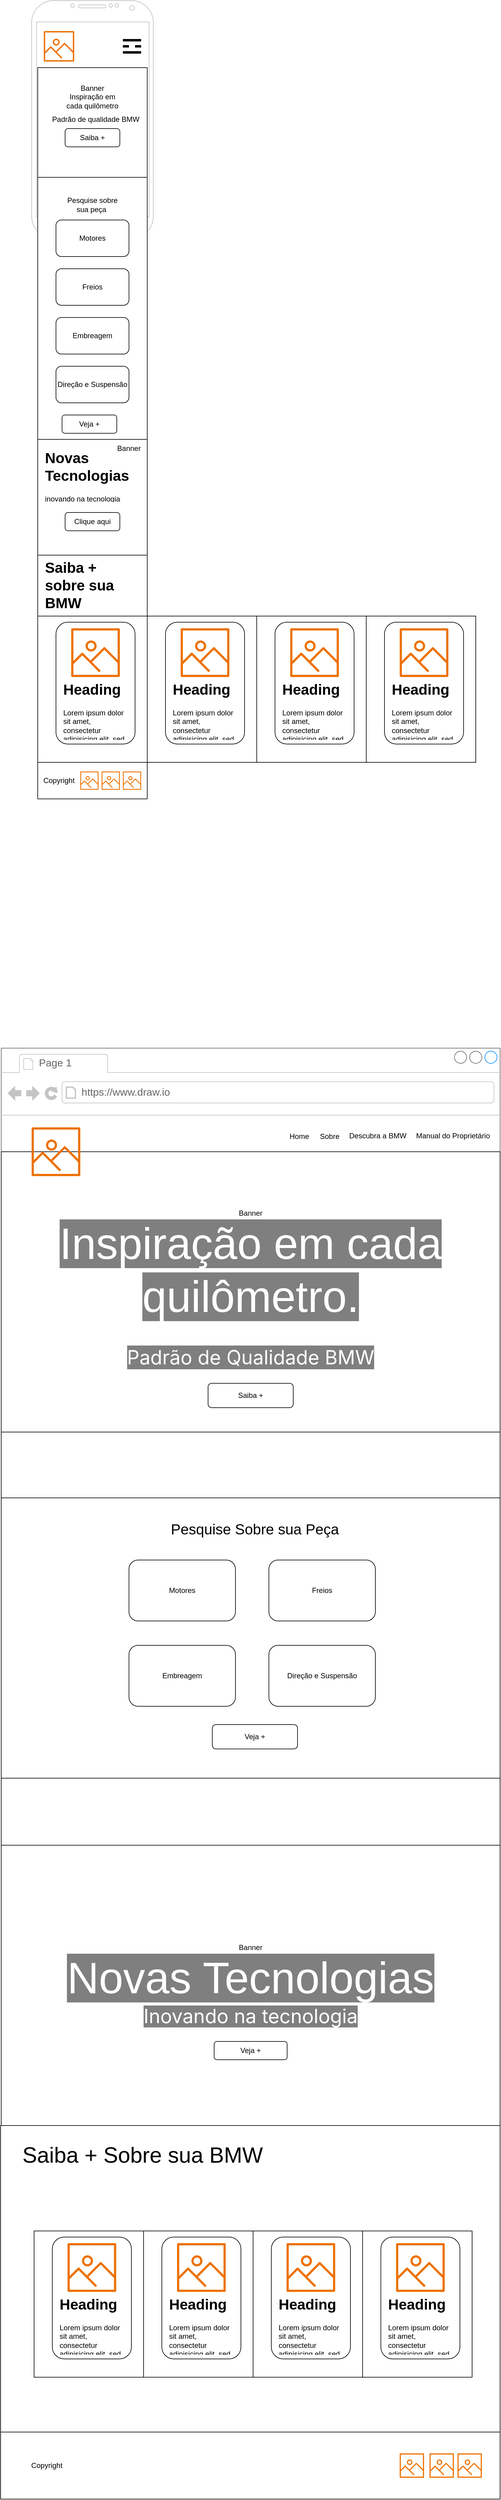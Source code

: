 <mxfile version="24.1.0" type="device">
  <diagram name="Página-1" id="pvVYhp7T_eQyFj-rhW5i">
    <mxGraphModel dx="2181" dy="638" grid="1" gridSize="10" guides="1" tooltips="1" connect="1" arrows="1" fold="1" page="1" pageScale="1" pageWidth="827" pageHeight="1169" math="0" shadow="0">
      <root>
        <mxCell id="0" />
        <mxCell id="1" parent="0" />
        <mxCell id="iUXwSTGcoK9LfdhwAZi5-27" value="" style="rounded=0;whiteSpace=wrap;html=1;" vertex="1" parent="1">
          <mxGeometry x="-1" y="3507" width="821" height="503" as="geometry" />
        </mxCell>
        <mxCell id="E532Ht6dsTOZhUJuyHeX-45" value="" style="rounded=0;whiteSpace=wrap;html=1;" parent="1" vertex="1">
          <mxGeometry x="60" y="740" width="180" height="190" as="geometry" />
        </mxCell>
        <mxCell id="E532Ht6dsTOZhUJuyHeX-62" value="" style="rounded=0;whiteSpace=wrap;html=1;" parent="1" vertex="1">
          <mxGeometry x="240" y="1030" width="180" height="240" as="geometry" />
        </mxCell>
        <mxCell id="E532Ht6dsTOZhUJuyHeX-40" value="" style="whiteSpace=wrap;html=1;aspect=fixed;" parent="1" vertex="1">
          <mxGeometry x="60" y="130" width="180" height="180" as="geometry" />
        </mxCell>
        <mxCell id="E532Ht6dsTOZhUJuyHeX-1" value="" style="verticalLabelPosition=bottom;verticalAlign=top;html=1;shadow=0;dashed=0;strokeWidth=1;shape=mxgraph.android.phone2;strokeColor=#c0c0c0;" parent="1" vertex="1">
          <mxGeometry x="50" y="20" width="200" height="390" as="geometry" />
        </mxCell>
        <mxCell id="E532Ht6dsTOZhUJuyHeX-3" value="" style="sketch=0;outlineConnect=0;fontColor=#232F3E;gradientColor=none;fillColor=#ED7100;strokeColor=none;dashed=0;verticalLabelPosition=bottom;verticalAlign=top;align=center;html=1;fontSize=12;fontStyle=0;aspect=fixed;pointerEvents=1;shape=mxgraph.aws4.container_registry_image;" parent="1" vertex="1">
          <mxGeometry x="70" y="70" width="50" height="50" as="geometry" />
        </mxCell>
        <mxCell id="E532Ht6dsTOZhUJuyHeX-18" value="Saiba +" style="rounded=1;whiteSpace=wrap;html=1;" parent="1" vertex="1">
          <mxGeometry x="105" y="230" width="90" height="30" as="geometry" />
        </mxCell>
        <mxCell id="E532Ht6dsTOZhUJuyHeX-36" value="" style="line;strokeWidth=4;html=1;perimeter=backbonePerimeter;points=[];outlineConnect=0;" parent="1" vertex="1">
          <mxGeometry x="200" y="80" width="30" height="10" as="geometry" />
        </mxCell>
        <mxCell id="E532Ht6dsTOZhUJuyHeX-37" value="" style="line;strokeWidth=4;html=1;perimeter=backbonePerimeter;points=[];outlineConnect=0;" parent="1" vertex="1">
          <mxGeometry x="200" y="100" width="30" height="10" as="geometry" />
        </mxCell>
        <mxCell id="E532Ht6dsTOZhUJuyHeX-38" value="" style="line;strokeWidth=4;html=1;perimeter=backbonePerimeter;points=[];outlineConnect=0;" parent="1" vertex="1">
          <mxGeometry x="220" y="90" width="10" height="10" as="geometry" />
        </mxCell>
        <mxCell id="E532Ht6dsTOZhUJuyHeX-39" value="" style="line;strokeWidth=4;html=1;perimeter=backbonePerimeter;points=[];outlineConnect=0;" parent="1" vertex="1">
          <mxGeometry x="200" y="90" width="10" height="10" as="geometry" />
        </mxCell>
        <mxCell id="E532Ht6dsTOZhUJuyHeX-41" value="Banner&lt;br&gt;Inspiração em cada quilômetro&lt;br&gt;&lt;div&gt;&lt;br/&gt;&lt;/div&gt;" style="text;html=1;align=center;verticalAlign=middle;whiteSpace=wrap;rounded=0;" parent="1" vertex="1">
          <mxGeometry x="100" y="170" width="100" height="30" as="geometry" />
        </mxCell>
        <mxCell id="E532Ht6dsTOZhUJuyHeX-42" value="" style="rounded=0;whiteSpace=wrap;html=1;" parent="1" vertex="1">
          <mxGeometry x="60" y="310" width="180" height="430" as="geometry" />
        </mxCell>
        <mxCell id="E532Ht6dsTOZhUJuyHeX-7" value="&lt;h1 style=&quot;margin-top: 0px;&quot;&gt;Novas Tecnologias&lt;/h1&gt;&lt;p&gt;inovando na tecnologia&lt;/p&gt;" style="text;html=1;whiteSpace=wrap;overflow=hidden;rounded=0;" parent="1" vertex="1">
          <mxGeometry x="70" y="750" width="150" height="90" as="geometry" />
        </mxCell>
        <mxCell id="E532Ht6dsTOZhUJuyHeX-43" value="Banner" style="text;html=1;align=center;verticalAlign=middle;whiteSpace=wrap;rounded=0;" parent="1" vertex="1">
          <mxGeometry x="180" y="740" width="60" height="30" as="geometry" />
        </mxCell>
        <mxCell id="E532Ht6dsTOZhUJuyHeX-44" value="Clique aqui" style="rounded=1;whiteSpace=wrap;html=1;" parent="1" vertex="1">
          <mxGeometry x="105" y="860" width="90" height="30" as="geometry" />
        </mxCell>
        <mxCell id="E532Ht6dsTOZhUJuyHeX-48" value="Pesquise sobre sua peça&amp;nbsp;" style="text;html=1;align=center;verticalAlign=middle;whiteSpace=wrap;rounded=0;" parent="1" vertex="1">
          <mxGeometry x="105" y="330" width="90" height="50" as="geometry" />
        </mxCell>
        <mxCell id="E532Ht6dsTOZhUJuyHeX-51" value="" style="rounded=0;whiteSpace=wrap;html=1;" parent="1" vertex="1">
          <mxGeometry x="60" y="930" width="180" height="100" as="geometry" />
        </mxCell>
        <mxCell id="E532Ht6dsTOZhUJuyHeX-52" value="&lt;h1 style=&quot;margin-top: 0px;&quot;&gt;&lt;span style=&quot;background-color: initial;&quot;&gt;Saiba + sobre sua BMW&lt;/span&gt;&lt;br&gt;&lt;/h1&gt;" style="text;html=1;whiteSpace=wrap;overflow=hidden;rounded=0;" parent="1" vertex="1">
          <mxGeometry x="70" y="930" width="150" height="90" as="geometry" />
        </mxCell>
        <mxCell id="E532Ht6dsTOZhUJuyHeX-53" style="edgeStyle=orthogonalEdgeStyle;rounded=0;orthogonalLoop=1;jettySize=auto;html=1;exitX=0.5;exitY=1;exitDx=0;exitDy=0;" parent="1" source="E532Ht6dsTOZhUJuyHeX-51" target="E532Ht6dsTOZhUJuyHeX-51" edge="1">
          <mxGeometry relative="1" as="geometry" />
        </mxCell>
        <mxCell id="E532Ht6dsTOZhUJuyHeX-54" style="edgeStyle=orthogonalEdgeStyle;rounded=0;orthogonalLoop=1;jettySize=auto;html=1;exitX=0.5;exitY=1;exitDx=0;exitDy=0;" parent="1" source="E532Ht6dsTOZhUJuyHeX-51" target="E532Ht6dsTOZhUJuyHeX-51" edge="1">
          <mxGeometry relative="1" as="geometry" />
        </mxCell>
        <mxCell id="E532Ht6dsTOZhUJuyHeX-55" value="" style="rounded=0;whiteSpace=wrap;html=1;" parent="1" vertex="1">
          <mxGeometry x="60" y="1030" width="180" height="240" as="geometry" />
        </mxCell>
        <mxCell id="E532Ht6dsTOZhUJuyHeX-57" value="" style="rounded=1;whiteSpace=wrap;html=1;" parent="1" vertex="1">
          <mxGeometry x="90" y="1040" width="130" height="200" as="geometry" />
        </mxCell>
        <mxCell id="E532Ht6dsTOZhUJuyHeX-56" value="" style="sketch=0;outlineConnect=0;fontColor=#232F3E;gradientColor=none;fillColor=#ED7100;strokeColor=none;dashed=0;verticalLabelPosition=bottom;verticalAlign=top;align=center;html=1;fontSize=12;fontStyle=0;aspect=fixed;pointerEvents=1;shape=mxgraph.aws4.container_registry_image;" parent="1" vertex="1">
          <mxGeometry x="115" y="1050" width="80" height="80" as="geometry" />
        </mxCell>
        <mxCell id="E532Ht6dsTOZhUJuyHeX-58" value="&lt;h1 style=&quot;margin-top: 0px;&quot;&gt;Heading&lt;/h1&gt;&lt;p&gt;Lorem ipsum dolor sit amet, consectetur adipisicing elit, sed do eiusmod tempor incididunt ut labore et dolore magna aliqua.&lt;/p&gt;" style="text;html=1;whiteSpace=wrap;overflow=hidden;rounded=0;" parent="1" vertex="1">
          <mxGeometry x="100" y="1130" width="110" height="100" as="geometry" />
        </mxCell>
        <mxCell id="E532Ht6dsTOZhUJuyHeX-59" value="" style="rounded=1;whiteSpace=wrap;html=1;" parent="1" vertex="1">
          <mxGeometry x="270" y="1040" width="130" height="200" as="geometry" />
        </mxCell>
        <mxCell id="E532Ht6dsTOZhUJuyHeX-60" value="" style="sketch=0;outlineConnect=0;fontColor=#232F3E;gradientColor=none;fillColor=#ED7100;strokeColor=none;dashed=0;verticalLabelPosition=bottom;verticalAlign=top;align=center;html=1;fontSize=12;fontStyle=0;aspect=fixed;pointerEvents=1;shape=mxgraph.aws4.container_registry_image;" parent="1" vertex="1">
          <mxGeometry x="295" y="1050" width="80" height="80" as="geometry" />
        </mxCell>
        <mxCell id="E532Ht6dsTOZhUJuyHeX-61" value="&lt;h1 style=&quot;margin-top: 0px;&quot;&gt;Heading&lt;/h1&gt;&lt;p&gt;Lorem ipsum dolor sit amet, consectetur adipisicing elit, sed do eiusmod tempor incididunt ut labore et dolore magna aliqua.&lt;/p&gt;" style="text;html=1;whiteSpace=wrap;overflow=hidden;rounded=0;" parent="1" vertex="1">
          <mxGeometry x="280" y="1130" width="110" height="100" as="geometry" />
        </mxCell>
        <mxCell id="E532Ht6dsTOZhUJuyHeX-63" value="" style="rounded=0;whiteSpace=wrap;html=1;" parent="1" vertex="1">
          <mxGeometry x="420" y="1030" width="180" height="240" as="geometry" />
        </mxCell>
        <mxCell id="E532Ht6dsTOZhUJuyHeX-64" value="" style="rounded=1;whiteSpace=wrap;html=1;" parent="1" vertex="1">
          <mxGeometry x="450" y="1040" width="130" height="200" as="geometry" />
        </mxCell>
        <mxCell id="E532Ht6dsTOZhUJuyHeX-65" value="" style="sketch=0;outlineConnect=0;fontColor=#232F3E;gradientColor=none;fillColor=#ED7100;strokeColor=none;dashed=0;verticalLabelPosition=bottom;verticalAlign=top;align=center;html=1;fontSize=12;fontStyle=0;aspect=fixed;pointerEvents=1;shape=mxgraph.aws4.container_registry_image;" parent="1" vertex="1">
          <mxGeometry x="475" y="1050" width="80" height="80" as="geometry" />
        </mxCell>
        <mxCell id="E532Ht6dsTOZhUJuyHeX-66" value="&lt;h1 style=&quot;margin-top: 0px;&quot;&gt;Heading&lt;/h1&gt;&lt;p&gt;Lorem ipsum dolor sit amet, consectetur adipisicing elit, sed do eiusmod tempor incididunt ut labore et dolore magna aliqua.&lt;/p&gt;" style="text;html=1;whiteSpace=wrap;overflow=hidden;rounded=0;" parent="1" vertex="1">
          <mxGeometry x="460" y="1130" width="110" height="100" as="geometry" />
        </mxCell>
        <mxCell id="E532Ht6dsTOZhUJuyHeX-67" value="" style="rounded=0;whiteSpace=wrap;html=1;" parent="1" vertex="1">
          <mxGeometry x="600" y="1030" width="180" height="240" as="geometry" />
        </mxCell>
        <mxCell id="E532Ht6dsTOZhUJuyHeX-68" value="" style="rounded=1;whiteSpace=wrap;html=1;" parent="1" vertex="1">
          <mxGeometry x="630" y="1040" width="130" height="200" as="geometry" />
        </mxCell>
        <mxCell id="E532Ht6dsTOZhUJuyHeX-69" value="" style="sketch=0;outlineConnect=0;fontColor=#232F3E;gradientColor=none;fillColor=#ED7100;strokeColor=none;dashed=0;verticalLabelPosition=bottom;verticalAlign=top;align=center;html=1;fontSize=12;fontStyle=0;aspect=fixed;pointerEvents=1;shape=mxgraph.aws4.container_registry_image;" parent="1" vertex="1">
          <mxGeometry x="655" y="1050" width="80" height="80" as="geometry" />
        </mxCell>
        <mxCell id="E532Ht6dsTOZhUJuyHeX-70" value="&lt;h1 style=&quot;margin-top: 0px;&quot;&gt;Heading&lt;/h1&gt;&lt;p&gt;Lorem ipsum dolor sit amet, consectetur adipisicing elit, sed do eiusmod tempor incididunt ut labore et dolore magna aliqua.&lt;/p&gt;" style="text;html=1;whiteSpace=wrap;overflow=hidden;rounded=0;" parent="1" vertex="1">
          <mxGeometry x="640" y="1130" width="110" height="100" as="geometry" />
        </mxCell>
        <mxCell id="E532Ht6dsTOZhUJuyHeX-71" value="" style="strokeWidth=1;shadow=0;dashed=0;align=center;html=1;shape=mxgraph.mockup.containers.browserWindow;rSize=0;strokeColor=#666666;strokeColor2=#008cff;strokeColor3=#c4c4c4;mainText=,;recursiveResize=0;" parent="1" vertex="1">
          <mxGeometry y="1739" width="820" height="630" as="geometry" />
        </mxCell>
        <mxCell id="E532Ht6dsTOZhUJuyHeX-81" value="Banner&lt;br&gt;&lt;span style=&quot;color: rgb(255, 255, 255); font-family: Orbitron, sans-serif; font-size: 72px; background-color: rgba(0, 0, 0, 0.5);&quot;&gt;Inspiração em cada quilômetro.&lt;/span&gt;&lt;span style=&quot;color: rgba(0, 0, 0, 0); font-family: monospace; font-size: 0px; text-align: start; text-wrap: nowrap;&quot;&gt;%3CmxGraphModel%3E%3Croot%3E%3CmxCell%20id%3D%220%22%2F%3E%3CmxCell%20id%3D%221%22%20parent%3D%220%22%2F%3E%3CmxCell%20id%3D%222%22%20value%3D%22%22%20style%3D%22strokeWidth%3D1%3Bshadow%3D0%3Bdashed%3D0%3Balign%3Dcenter%3Bhtml%3D1%3Bshape%3Dmxgraph.mockup.containers.browserWindow%3BrSize%3D0%3BstrokeColor%3D%23666666%3BstrokeColor2%3D%23008cff%3BstrokeColor3%3D%23c4c4c4%3BmainText%3D%2C%3BrecursiveResize%3D0%3B%22%20vertex%3D%221%22%20parent%3D%221%22%3E%3CmxGeometry%20y%3D%221140%22%20width%3D%22820%22%20height%3D%22630%22%20as%3D%22geometry%22%2F%3E%3C%2FmxCell%3E%3CmxCell%20id%3D%223%22%20value%3D%22Banner%26lt%3Bbr%26gt%3B%26lt%3Bspan%20style%3D%26quot%3Bcolor%3A%20rgb(255%2C%20255%2C%20255)%3B%20font-family%3A%20Orbitron%2C%20sans-serif%3B%20font-size%3A%2072px%3B%20background-color%3A%20rgba(0%2C%200%2C%200%2C%200.5)%3B%26quot%3B%26gt%3BInspira%C3%A7%C3%A3o%20em%20cada%20quil%C3%B4metro.%26lt%3Bbr%26gt%3B%26lt%3B%2Fspan%26gt%3B%26lt%3Bspan%20style%3D%26quot%3Bcolor%3A%20rgb(255%2C%20255%2C%20255)%3B%20font-family%3A%20Inter%3B%20font-size%3A%2032px%3B%20background-color%3A%20rgba(0%2C%200%2C%200%2C%200.5)%3B%26quot%3B%26gt%3BPadr%C3%A3o%20de%20Qualidade%20BMW%26lt%3B%2Fspan%26gt%3B%26lt%3Bspan%20style%3D%26quot%3Bcolor%3A%20rgb(255%2C%20255%2C%20255)%3B%20font-family%3A%20Orbitron%2C%20sans-serif%3B%20font-size%3A%2072px%3B%20background-color%3A%20rgba(0%2C%200%2C%200%2C%200.5)%3B%26quot%3B%26gt%3B%26lt%3Bbr%26gt%3B%26lt%3B%2Fspan%26gt%3B%22%20style%3D%22rounded%3D0%3BwhiteSpace%3Dwrap%3Bhtml%3D1%3B%22%20vertex%3D%221%22%20parent%3D%222%22%3E%3CmxGeometry%20y%3D%22170%22%20width%3D%22820%22%20height%3D%22460%22%20as%3D%22geometry%22%2F%3E%3C%2FmxCell%3E%3CmxCell%20id%3D%224%22%20value%3D%22Page%201%22%20style%3D%22strokeWidth%3D1%3Bshadow%3D0%3Bdashed%3D0%3Balign%3Dcenter%3Bhtml%3D1%3Bshape%3Dmxgraph.mockup.containers.anchor%3BfontSize%3D17%3BfontColor%3D%23666666%3Balign%3Dleft%3BwhiteSpace%3Dwrap%3B%22%20vertex%3D%221%22%20parent%3D%222%22%3E%3CmxGeometry%20x%3D%2260%22%20y%3D%2212%22%20width%3D%22110%22%20height%3D%2226%22%20as%3D%22geometry%22%2F%3E%3C%2FmxCell%3E%3CmxCell%20id%3D%225%22%20value%3D%22https%3A%2F%2Fwww.draw.io%22%20style%3D%22strokeWidth%3D1%3Bshadow%3D0%3Bdashed%3D0%3Balign%3Dcenter%3Bhtml%3D1%3Bshape%3Dmxgraph.mockup.containers.anchor%3BrSize%3D0%3BfontSize%3D17%3BfontColor%3D%23666666%3Balign%3Dleft%3B%22%20vertex%3D%221%22%20parent%3D%222%22%3E%3CmxGeometry%20x%3D%22130%22%20y%3D%2260%22%20width%3D%22250%22%20height%3D%2226%22%20as%3D%22geometry%22%2F%3E%3C%2FmxCell%3E%3CmxCell%20id%3D%226%22%20value%3D%22%22%20style%3D%22sketch%3D0%3BoutlineConnect%3D0%3BfontColor%3D%23232F3E%3BgradientColor%3Dnone%3BfillColor%3D%23ED7100%3BstrokeColor%3Dnone%3Bdashed%3D0%3BverticalLabelPosition%3Dbottom%3BverticalAlign%3Dtop%3Balign%3Dcenter%3Bhtml%3D1%3BfontSize%3D12%3BfontStyle%3D0%3Baspect%3Dfixed%3BpointerEvents%3D1%3Bshape%3Dmxgraph.aws4.container_registry_image%3B%22%20vertex%3D%221%22%20parent%3D%222%22%3E%3CmxGeometry%20x%3D%2250%22%20y%3D%22130%22%20width%3D%2280%22%20height%3D%2280%22%20as%3D%22geometry%22%2F%3E%3C%2FmxCell%3E%3CmxCell%20id%3D%227%22%20value%3D%22Home%22%20style%3D%22text%3Bhtml%3D1%3Balign%3Dcenter%3BverticalAlign%3Dmiddle%3BwhiteSpace%3Dwrap%3Brounded%3D0%3B%22%20vertex%3D%221%22%20parent%3D%222%22%3E%3CmxGeometry%20x%3D%22460%22%20y%3D%22130%22%20width%3D%2260%22%20height%3D%2230%22%20as%3D%22geometry%22%2F%3E%3C%2FmxCell%3E%3CmxCell%20id%3D%228%22%20value%3D%22Sob%26lt%3Bspan%20style%3D%26quot%3Btext-wrap%3A%20nowrap%3B%20color%3A%20rgba(0%2C%200%2C%200%2C%200)%3B%20font-family%3A%20monospace%3B%20font-size%3A%200px%3B%20text-align%3A%20start%3B%26quot%3B%26gt%3B%253CmxGraphModel%253E%253Croot%253E%253CmxCell%2520id%253D%25220%2522%252F%253E%253CmxCell%2520id%253D%25221%2522%2520parent%253D%25220%2522%252F%253E%253CmxCell%2520id%253D%25222%2522%2520value%253D%2522Home%2522%2520style%253D%2522text%253Bhtml%253D1%253Balign%253Dcenter%253BverticalAlign%253Dmiddle%253BwhiteSpace%253Dwrap%253Brounded%253D0%253B%2522%2520vertex%253D%25221%2522%2520parent%253D%25221%2522%253E%253CmxGeometry%2520x%253D%2522470%2522%2520y%253D%25221270%2522%2520width%253D%252260%2522%2520height%253D%252230%2522%2520as%253D%2522geometry%2522%252F%253E%253C%252FmxCell%253E%253C%252Froot%253E%253C%252FmxGraphModel%253E%26lt%3B%2Fspan%26gt%3Bre%26lt%3Bspan%20style%3D%26quot%3Btext-wrap%3A%20nowrap%3B%20color%3A%20rgba(0%2C%200%2C%200%2C%200)%3B%20font-family%3A%20monospace%3B%20font-size%3A%200px%3B%20text-align%3A%20start%3B%26quot%3B%26gt%3B%253CmxGraphModel%253E%253Croot%253E%253CmxCell%2520id%253D%25220%2522%252F%253E%253CmxCell%2520id%253D%25221%2522%2520parent%253D%25220%2522%252F%253E%253CmxCell%2520id%253D%25222%2522%2520value%253D%2522Home%2522%2520style%253D%2522text%253Bhtml%253D1%253Balign%253Dcenter%253BverticalAlign%253Dmiddle%253BwhiteSpace%253Dwrap%253Brounded%253D0%253B%2522%2520vertex%253D%25221%2522%2520parent%253D%25221%2522%253E%253CmxGeometry%2520x%253D%2522470%2522%2520y%253D%25221270%2522%2520width%253D%252260%2522%2520height%253D%252230%2522%2520as%253D%2522geometry%2522%252F%253E%253C%252FmxCell%253E%253C%252Froot%253E%253C%252FmxGraphModel%253E%26lt%3B%2Fspan%26gt%3B%22%20style%3D%22text%3Bhtml%3D1%3Balign%3Dcenter%3BverticalAlign%3Dmiddle%3BwhiteSpace%3Dwrap%3Brounded%3D0%3B%22%20vertex%3D%221%22%20parent%3D%222%22%3E%3CmxGeometry%20x%3D%22510%22%20y%3D%22130%22%20width%3D%2260%22%20height%3D%2230%22%20as%3D%22geometry%22%2F%3E%3C%2FmxCell%3E%3CmxCell%20id%3D%229%22%20value%3D%22%26lt%3Bdiv%20style%3D%26quot%3Btext-align%3A%20center%3B%26quot%3B%26gt%3B%26lt%3Bspan%20style%3D%26quot%3Bbackground-color%3A%20initial%3B%26quot%3B%26gt%3BDescubra%20a%20BMW%26lt%3B%2Fspan%26gt%3B%26lt%3B%2Fdiv%26gt%3B%22%20style%3D%22text%3BwhiteSpace%3Dwrap%3Bhtml%3D1%3B%22%20vertex%3D%221%22%20parent%3D%222%22%3E%3CmxGeometry%20x%3D%22570%22%20y%3D%22130%22%20width%3D%22100%22%20height%3D%2240%22%20as%3D%22geometry%22%2F%3E%3C%2FmxCell%3E%3CmxCell%20id%3D%2210%22%20value%3D%22%26lt%3Bdiv%20style%3D%26quot%3Btext-align%3A%20center%3B%26quot%3B%26gt%3B%26lt%3Bspan%20style%3D%26quot%3Bbackground-color%3A%20initial%3B%26quot%3B%26gt%3BManual%20do%20Propriet%C3%A1rio%26lt%3B%2Fspan%26gt%3B%26lt%3B%2Fdiv%26gt%3B%22%20style%3D%22text%3BwhiteSpace%3Dwrap%3Bhtml%3D1%3B%22%20vertex%3D%221%22%20parent%3D%222%22%3E%3CmxGeometry%20x%3D%22680%22%20y%3D%22130%22%20width%3D%22130%22%20height%3D%2240%22%20as%3D%22geometry%22%2F%3E%3C%2FmxCell%3E%3CmxCell%20id%3D%2211%22%20value%3D%22Saiba%20%2B%22%20style%3D%22rounded%3D1%3BwhiteSpace%3Dwrap%3Bhtml%3D1%3B%22%20vertex%3D%221%22%20parent%3D%222%22%3E%3CmxGeometry%20x%3D%22340%22%20y%3D%22550%22%20width%3D%22140%22%20height%3D%2240%22%20as%3D%22geometry%22%2F%3E%3C%2FmxCell%3E%3C%2Froot%3E%3C%2FmxGraphModel%3E&lt;/span&gt;&lt;span style=&quot;color: rgb(255, 255, 255); font-family: Orbitron, sans-serif; font-size: 72px; background-color: rgba(0, 0, 0, 0.5);&quot;&gt;&lt;br&gt;&lt;/span&gt;&lt;span style=&quot;color: rgb(255, 255, 255); font-family: Inter; font-size: 32px; background-color: rgba(0, 0, 0, 0.5);&quot;&gt;Padrão de Qualidade BMW&lt;/span&gt;&lt;span style=&quot;color: rgb(255, 255, 255); font-family: Orbitron, sans-serif; font-size: 72px; background-color: rgba(0, 0, 0, 0.5);&quot;&gt;&lt;br&gt;&lt;/span&gt;" style="rounded=0;whiteSpace=wrap;html=1;" parent="E532Ht6dsTOZhUJuyHeX-71" vertex="1">
          <mxGeometry y="170" width="820" height="460" as="geometry" />
        </mxCell>
        <mxCell id="E532Ht6dsTOZhUJuyHeX-72" value="Page 1" style="strokeWidth=1;shadow=0;dashed=0;align=center;html=1;shape=mxgraph.mockup.containers.anchor;fontSize=17;fontColor=#666666;align=left;whiteSpace=wrap;" parent="E532Ht6dsTOZhUJuyHeX-71" vertex="1">
          <mxGeometry x="60" y="12" width="110" height="26" as="geometry" />
        </mxCell>
        <mxCell id="E532Ht6dsTOZhUJuyHeX-73" value="https://www.draw.io" style="strokeWidth=1;shadow=0;dashed=0;align=center;html=1;shape=mxgraph.mockup.containers.anchor;rSize=0;fontSize=17;fontColor=#666666;align=left;" parent="E532Ht6dsTOZhUJuyHeX-71" vertex="1">
          <mxGeometry x="130" y="60" width="250" height="26" as="geometry" />
        </mxCell>
        <mxCell id="E532Ht6dsTOZhUJuyHeX-80" value="" style="sketch=0;outlineConnect=0;fontColor=#232F3E;gradientColor=none;fillColor=#ED7100;strokeColor=none;dashed=0;verticalLabelPosition=bottom;verticalAlign=top;align=center;html=1;fontSize=12;fontStyle=0;aspect=fixed;pointerEvents=1;shape=mxgraph.aws4.container_registry_image;" parent="E532Ht6dsTOZhUJuyHeX-71" vertex="1">
          <mxGeometry x="50" y="130" width="80" height="80" as="geometry" />
        </mxCell>
        <mxCell id="E532Ht6dsTOZhUJuyHeX-83" value="Home" style="text;html=1;align=center;verticalAlign=middle;whiteSpace=wrap;rounded=0;" parent="E532Ht6dsTOZhUJuyHeX-71" vertex="1">
          <mxGeometry x="460" y="130" width="60" height="30" as="geometry" />
        </mxCell>
        <mxCell id="E532Ht6dsTOZhUJuyHeX-84" value="Sob&lt;span style=&quot;text-wrap: nowrap; color: rgba(0, 0, 0, 0); font-family: monospace; font-size: 0px; text-align: start;&quot;&gt;%3CmxGraphModel%3E%3Croot%3E%3CmxCell%20id%3D%220%22%2F%3E%3CmxCell%20id%3D%221%22%20parent%3D%220%22%2F%3E%3CmxCell%20id%3D%222%22%20value%3D%22Home%22%20style%3D%22text%3Bhtml%3D1%3Balign%3Dcenter%3BverticalAlign%3Dmiddle%3BwhiteSpace%3Dwrap%3Brounded%3D0%3B%22%20vertex%3D%221%22%20parent%3D%221%22%3E%3CmxGeometry%20x%3D%22470%22%20y%3D%221270%22%20width%3D%2260%22%20height%3D%2230%22%20as%3D%22geometry%22%2F%3E%3C%2FmxCell%3E%3C%2Froot%3E%3C%2FmxGraphModel%3E&lt;/span&gt;re&lt;span style=&quot;text-wrap: nowrap; color: rgba(0, 0, 0, 0); font-family: monospace; font-size: 0px; text-align: start;&quot;&gt;%3CmxGraphModel%3E%3Croot%3E%3CmxCell%20id%3D%220%22%2F%3E%3CmxCell%20id%3D%221%22%20parent%3D%220%22%2F%3E%3CmxCell%20id%3D%222%22%20value%3D%22Home%22%20style%3D%22text%3Bhtml%3D1%3Balign%3Dcenter%3BverticalAlign%3Dmiddle%3BwhiteSpace%3Dwrap%3Brounded%3D0%3B%22%20vertex%3D%221%22%20parent%3D%221%22%3E%3CmxGeometry%20x%3D%22470%22%20y%3D%221270%22%20width%3D%2260%22%20height%3D%2230%22%20as%3D%22geometry%22%2F%3E%3C%2FmxCell%3E%3C%2Froot%3E%3C%2FmxGraphModel%3E&lt;/span&gt;" style="text;html=1;align=center;verticalAlign=middle;whiteSpace=wrap;rounded=0;" parent="E532Ht6dsTOZhUJuyHeX-71" vertex="1">
          <mxGeometry x="510" y="130" width="60" height="30" as="geometry" />
        </mxCell>
        <mxCell id="E532Ht6dsTOZhUJuyHeX-85" value="&lt;div style=&quot;text-align: center;&quot;&gt;&lt;span style=&quot;background-color: initial;&quot;&gt;Descubra a BMW&lt;/span&gt;&lt;/div&gt;" style="text;whiteSpace=wrap;html=1;" parent="E532Ht6dsTOZhUJuyHeX-71" vertex="1">
          <mxGeometry x="570" y="130" width="100" height="40" as="geometry" />
        </mxCell>
        <mxCell id="E532Ht6dsTOZhUJuyHeX-86" value="&lt;div style=&quot;text-align: center;&quot;&gt;&lt;span style=&quot;background-color: initial;&quot;&gt;Manual do Proprietário&lt;/span&gt;&lt;/div&gt;" style="text;whiteSpace=wrap;html=1;" parent="E532Ht6dsTOZhUJuyHeX-71" vertex="1">
          <mxGeometry x="680" y="130" width="130" height="40" as="geometry" />
        </mxCell>
        <mxCell id="NqUYzfLS9RD7dG1CFDv1-3" value="Saiba +" style="rounded=1;whiteSpace=wrap;html=1;" parent="E532Ht6dsTOZhUJuyHeX-71" vertex="1">
          <mxGeometry x="340" y="550" width="140" height="40" as="geometry" />
        </mxCell>
        <mxCell id="E532Ht6dsTOZhUJuyHeX-74" value="" style="rounded=0;whiteSpace=wrap;html=1;" parent="1" vertex="1">
          <mxGeometry x="60" y="1270" width="180" height="60" as="geometry" />
        </mxCell>
        <mxCell id="E532Ht6dsTOZhUJuyHeX-75" value="Copyright" style="text;html=1;align=center;verticalAlign=middle;whiteSpace=wrap;rounded=0;" parent="1" vertex="1">
          <mxGeometry x="65" y="1285" width="60" height="30" as="geometry" />
        </mxCell>
        <mxCell id="E532Ht6dsTOZhUJuyHeX-76" value="" style="sketch=0;outlineConnect=0;fontColor=#232F3E;gradientColor=none;fillColor=#ED7100;strokeColor=none;dashed=0;verticalLabelPosition=bottom;verticalAlign=top;align=center;html=1;fontSize=12;fontStyle=0;aspect=fixed;pointerEvents=1;shape=mxgraph.aws4.container_registry_image;" parent="1" vertex="1">
          <mxGeometry x="200" y="1285" width="30" height="30" as="geometry" />
        </mxCell>
        <mxCell id="E532Ht6dsTOZhUJuyHeX-78" value="" style="sketch=0;outlineConnect=0;fontColor=#232F3E;gradientColor=none;fillColor=#ED7100;strokeColor=none;dashed=0;verticalLabelPosition=bottom;verticalAlign=top;align=center;html=1;fontSize=12;fontStyle=0;aspect=fixed;pointerEvents=1;shape=mxgraph.aws4.container_registry_image;" parent="1" vertex="1">
          <mxGeometry x="165" y="1285" width="30" height="30" as="geometry" />
        </mxCell>
        <mxCell id="E532Ht6dsTOZhUJuyHeX-79" value="" style="sketch=0;outlineConnect=0;fontColor=#232F3E;gradientColor=none;fillColor=#ED7100;strokeColor=none;dashed=0;verticalLabelPosition=bottom;verticalAlign=top;align=center;html=1;fontSize=12;fontStyle=0;aspect=fixed;pointerEvents=1;shape=mxgraph.aws4.container_registry_image;" parent="1" vertex="1">
          <mxGeometry x="130" y="1285" width="30" height="30" as="geometry" />
        </mxCell>
        <mxCell id="NqUYzfLS9RD7dG1CFDv1-4" value="Padrão de qualidade BMW" style="text;html=1;align=center;verticalAlign=middle;resizable=0;points=[];autosize=1;strokeColor=none;fillColor=none;" parent="1" vertex="1">
          <mxGeometry x="70" y="200" width="170" height="30" as="geometry" />
        </mxCell>
        <mxCell id="NqUYzfLS9RD7dG1CFDv1-6" value="" style="rounded=0;whiteSpace=wrap;html=1;" parent="1" vertex="1">
          <mxGeometry y="2369" width="820" height="110" as="geometry" />
        </mxCell>
        <mxCell id="NqUYzfLS9RD7dG1CFDv1-7" value="" style="rounded=0;whiteSpace=wrap;html=1;" parent="1" vertex="1">
          <mxGeometry y="2937" width="820" height="110" as="geometry" />
        </mxCell>
        <mxCell id="NqUYzfLS9RD7dG1CFDv1-18" value="" style="rounded=0;whiteSpace=wrap;html=1;" parent="1" vertex="1">
          <mxGeometry y="2477" width="820" height="460" as="geometry" />
        </mxCell>
        <mxCell id="NqUYzfLS9RD7dG1CFDv1-19" value="&lt;font style=&quot;font-size: 24px;&quot;&gt;Pesquise Sobre sua Peça&lt;/font&gt;" style="text;html=1;align=center;verticalAlign=middle;whiteSpace=wrap;rounded=0;" parent="1" vertex="1">
          <mxGeometry x="267" y="2449" width="300" height="160" as="geometry" />
        </mxCell>
        <mxCell id="NqUYzfLS9RD7dG1CFDv1-41" value="Banner&lt;br&gt;&lt;div style=&quot;text-align: center;&quot;&gt;&lt;span style=&quot;text-align: start; font-size: 72px; background-color: rgba(0, 0, 0, 0.5);&quot;&gt;&lt;font face=&quot;Orbitron, sans-serif&quot; color=&quot;#ffffff&quot;&gt;Novas Tecnologias&lt;/font&gt;&lt;/span&gt;&lt;span style=&quot;color: rgba(0, 0, 0, 0); font-family: monospace; font-size: 0px; text-align: start; text-wrap: nowrap; background-color: initial;&quot;&gt;%3CmxGraphModel%3E%3Croot%3E%3CmxCell%20id%3D%220%22%2F%3E%3CmxCell%20id%3D%221%22%20parent%3D%220%22%2F%3E%3CmxCell%20id%3D%222%22%20value%3D%22%22%20style%3D%22strokeWidth%3D1%3Bshadow%3D0%3Bdashed%3D0%3Balign%3Dcenter%3Bhtml%3D1%3Bshape%3Dmxgraph.mockup.containers.browserWindow%3BrSize%3D0%3BstrokeColor%3D%23666666%3BstrokeColor2%3D%23008cff%3BstrokeColor3%3D%23c4c4c4%3BmainText%3D%2C%3BrecursiveResize%3D0%3B%22%20vertex%3D%221%22%20parent%3D%221%22%3E%3CmxGeometry%20y%3D%221140%22%20width%3D%22820%22%20height%3D%22630%22%20as%3D%22geometry%22%2F%3E%3C%2FmxCell%3E%3CmxCell%20id%3D%223%22%20value%3D%22Banner%26lt%3Bbr%26gt%3B%26lt%3Bspan%20style%3D%26quot%3Bcolor%3A%20rgb(255%2C%20255%2C%20255)%3B%20font-family%3A%20Orbitron%2C%20sans-serif%3B%20font-size%3A%2072px%3B%20background-color%3A%20rgba(0%2C%200%2C%200%2C%200.5)%3B%26quot%3B%26gt%3BInspira%C3%A7%C3%A3o%20em%20cada%20quil%C3%B4metro.%26lt%3Bbr%26gt%3B%26lt%3B%2Fspan%26gt%3B%26lt%3Bspan%20style%3D%26quot%3Bcolor%3A%20rgb(255%2C%20255%2C%20255)%3B%20font-family%3A%20Inter%3B%20font-size%3A%2032px%3B%20background-color%3A%20rgba(0%2C%200%2C%200%2C%200.5)%3B%26quot%3B%26gt%3BPadr%C3%A3o%20de%20Qualidade%20BMW%26lt%3B%2Fspan%26gt%3B%26lt%3Bspan%20style%3D%26quot%3Bcolor%3A%20rgb(255%2C%20255%2C%20255)%3B%20font-family%3A%20Orbitron%2C%20sans-serif%3B%20font-size%3A%2072px%3B%20background-color%3A%20rgba(0%2C%200%2C%200%2C%200.5)%3B%26quot%3B%26gt%3B%26lt%3Bbr%26gt%3B%26lt%3B%2Fspan%26gt%3B%22%20style%3D%22rounded%3D0%3BwhiteSpace%3Dwrap%3Bhtml%3D1%3B%22%20vertex%3D%221%22%20parent%3D%222%22%3E%3CmxGeometry%20y%3D%22170%22%20width%3D%22820%22%20height%3D%22460%22%20as%3D%22geometry%22%2F%3E%3C%2FmxCell%3E%3CmxCell%20id%3D%224%22%20value%3D%22Page%201%22%20style%3D%22strokeWidth%3D1%3Bshadow%3D0%3Bdashed%3D0%3Balign%3Dcenter%3Bhtml%3D1%3Bshape%3Dmxgraph.mockup.containers.anchor%3BfontSize%3D17%3BfontColor%3D%23666666%3Balign%3Dleft%3BwhiteSpace%3Dwrap%3B%22%20vertex%3D%221%22%20parent%3D%222%22%3E%3CmxGeometry%20x%3D%2260%22%20y%3D%2212%22%20width%3D%22110%22%20height%3D%2226%22%20as%3D%22geometry%22%2F%3E%3C%2FmxCell%3E%3CmxCell%20id%3D%225%22%20value%3D%22https%3A%2F%2Fwww.draw.io%22%20style%3D%22strokeWidth%3D1%3Bshadow%3D0%3Bdashed%3D0%3Balign%3Dcenter%3Bhtml%3D1%3Bshape%3Dmxgraph.mockup.containers.anchor%3BrSize%3D0%3BfontSize%3D17%3BfontColor%3D%23666666%3Balign%3Dleft%3B%22%20vertex%3D%221%22%20parent%3D%222%22%3E%3CmxGeometry%20x%3D%22130%22%20y%3D%2260%22%20width%3D%22250%22%20height%3D%2226%22%20as%3D%22geometry%22%2F%3E%3C%2FmxCell%3E%3CmxCell%20id%3D%226%22%20value%3D%22%22%20style%3D%22sketch%3D0%3BoutlineConnect%3D0%3BfontColor%3D%23232F3E%3BgradientColor%3Dnone%3BfillColor%3D%23ED7100%3BstrokeColor%3Dnone%3Bdashed%3D0%3BverticalLabelPosition%3Dbottom%3BverticalAlign%3Dtop%3Balign%3Dcenter%3Bhtml%3D1%3BfontSize%3D12%3BfontStyle%3D0%3Baspect%3Dfixed%3BpointerEvents%3D1%3Bshape%3Dmxgraph.aws4.container_registry_image%3B%22%20vertex%3D%221%22%20parent%3D%222%22%3E%3CmxGeometry%20x%3D%2250%22%20y%3D%22130%22%20width%3D%2280%22%20height%3D%2280%22%20as%3D%22geometry%22%2F%3E%3C%2FmxCell%3E%3CmxCell%20id%3D%227%22%20value%3D%22Home%22%20style%3D%22text%3Bhtml%3D1%3Balign%3Dcenter%3BverticalAlign%3Dmiddle%3BwhiteSpace%3Dwrap%3Brounded%3D0%3B%22%20vertex%3D%221%22%20parent%3D%222%22%3E%3CmxGeometry%20x%3D%22460%22%20y%3D%22130%22%20width%3D%2260%22%20height%3D%2230%22%20as%3D%22geometry%22%2F%3E%3C%2FmxCell%3E%3CmxCell%20id%3D%228%22%20value%3D%22Sob%26lt%3Bspan%20style%3D%26quot%3Btext-wrap%3A%20nowrap%3B%20color%3A%20rgba(0%2C%200%2C%200%2C%200)%3B%20font-family%3A%20monospace%3B%20font-size%3A%200px%3B%20text-align%3A%20start%3B%26quot%3B%26gt%3B%253CmxGraphModel%253E%253Croot%253E%253CmxCell%2520id%253D%25220%2522%252F%253E%253CmxCell%2520id%253D%25221%2522%2520parent%253D%25220%2522%252F%253E%253CmxCell%2520id%253D%25222%2522%2520value%253D%2522Home%2522%2520style%253D%2522text%253Bhtml%253D1%253Balign%253Dcenter%253BverticalAlign%253Dmiddle%253BwhiteSpace%253Dwrap%253Brounded%253D0%253B%2522%2520vertex%253D%25221%2522%2520parent%253D%25221%2522%253E%253CmxGeometry%2520x%253D%2522470%2522%2520y%253D%25221270%2522%2520width%253D%252260%2522%2520height%253D%252230%2522%2520as%253D%2522geometry%2522%252F%253E%253C%252FmxCell%253E%253C%252Froot%253E%253C%252FmxGraphModel%253E%26lt%3B%2Fspan%26gt%3Bre%26lt%3Bspan%20style%3D%26quot%3Btext-wrap%3A%20nowrap%3B%20color%3A%20rgba(0%2C%200%2C%200%2C%200)%3B%20font-family%3A%20monospace%3B%20font-size%3A%200px%3B%20text-align%3A%20start%3B%26quot%3B%26gt%3B%253CmxGraphModel%253E%253Croot%253E%253CmxCell%2520id%253D%25220%2522%252F%253E%253CmxCell%2520id%253D%25221%2522%2520parent%253D%25220%2522%252F%253E%253CmxCell%2520id%253D%25222%2522%2520value%253D%2522Home%2522%2520style%253D%2522text%253Bhtml%253D1%253Balign%253Dcenter%253BverticalAlign%253Dmiddle%253BwhiteSpace%253Dwrap%253Brounded%253D0%253B%2522%2520vertex%253D%25221%2522%2520parent%253D%25221%2522%253E%253CmxGeometry%2520x%253D%2522470%2522%2520y%253D%25221270%2522%2520width%253D%252260%2522%2520height%253D%252230%2522%2520as%253D%2522geometry%2522%252F%253E%253C%252FmxCell%253E%253C%252Froot%253E%253C%252FmxGraphModel%253E%26lt%3B%2Fspan%26gt%3B%22%20style%3D%22text%3Bhtml%3D1%3Balign%3Dcenter%3BverticalAlign%3Dmiddle%3BwhiteSpace%3Dwrap%3Brounded%3D0%3B%22%20vertex%3D%221%22%20parent%3D%222%22%3E%3CmxGeometry%20x%3D%22510%22%20y%3D%22130%22%20width%3D%2260%22%20height%3D%2230%22%20as%3D%22geometry%22%2F%3E%3C%2FmxCell%3E%3CmxCell%20id%3D%229%22%20value%3D%22%26lt%3Bdiv%20style%3D%26quot%3Btext-align%3A%20center%3B%26quot%3B%26gt%3B%26lt%3Bspan%20style%3D%26quot%3Bbackground-color%3A%20initial%3B%26quot%3B%26gt%3BDescubra%20a%20BMW%26lt%3B%2Fspan%26gt%3B%26lt%3B%2Fdiv%26gt%3B%22%20style%3D%22text%3BwhiteSpace%3Dwrap%3Bhtml%3D1%3B%22%20vertex%3D%221%22%20parent%3D%222%22%3E%3CmxGeometry%20x%3D%22570%22%20y%3D%22130%22%20width%3D%22100%22%20height%3D%2240%22%20as%3D%22geometry%22%2F%3E%3C%2FmxCell%3E%3CmxCell%20id%3D%2210%22%20value%3D%22%26lt%3Bdiv%20style%3D%26quot%3Btext-align%3A%20center%3B%26quot%3B%26gt%3B%26lt%3Bspan%20style%3D%26quot%3Bbackground-color%3A%20initial%3B%26quot%3B%26gt%3BManual%20do%20Propriet%C3%A1rio%26lt%3B%2Fspan%26gt%3B%26lt%3B%2Fdiv%26gt%3B%22%20style%3D%22text%3BwhiteSpace%3Dwrap%3Bhtml%3D1%3B%22%20vertex%3D%221%22%20parent%3D%222%22%3E%3CmxGeometry%20x%3D%22680%22%20y%3D%22130%22%20width%3D%22130%22%20height%3D%2240%22%20as%3D%22geometry%22%2F%3E%3C%2FmxCell%3E%3CmxCell%20id%3D%2211%22%20value%3D%22Saiba%20%2B%22%20style%3D%22rounded%3D1%3BwhiteSpace%3Dwrap%3Bhtml%3D1%3B%22%20vertex%3D%221%22%20parent%3D%222%22%3E%3CmxGeometry%20x%3D%22340%22%20y%3D%22550%22%20width%3D%22140%22%20height%3D%2240%22%20as%3D%22geometry%22%2F%3E%3C%2FmxCell%3E%3C%2Froot%3E%3C%2FmxGraphModel%3E&lt;/span&gt;&lt;/div&gt;&lt;span style=&quot;color: rgb(255, 255, 255); background-color: rgba(0, 0, 0, 0.5); font-size: 32px;&quot;&gt;&lt;font face=&quot;Inter&quot;&gt;Inovando na tecnologia&lt;/font&gt;&lt;/span&gt;" style="rounded=0;whiteSpace=wrap;html=1;" parent="1" vertex="1">
          <mxGeometry y="3047" width="820" height="460" as="geometry" />
        </mxCell>
        <mxCell id="NqUYzfLS9RD7dG1CFDv1-42" value="Veja +" style="rounded=1;whiteSpace=wrap;html=1;" parent="1" vertex="1">
          <mxGeometry x="350" y="3369" width="120" height="30" as="geometry" />
        </mxCell>
        <mxCell id="c4tiCH1USW1DqMQCuMTO-1" value="Motores" style="rounded=1;whiteSpace=wrap;html=1;" parent="1" vertex="1">
          <mxGeometry x="210" y="2579" width="175" height="100" as="geometry" />
        </mxCell>
        <mxCell id="c4tiCH1USW1DqMQCuMTO-2" value="Embreagem" style="rounded=1;whiteSpace=wrap;html=1;" parent="1" vertex="1">
          <mxGeometry x="210" y="2719" width="175" height="100" as="geometry" />
        </mxCell>
        <mxCell id="c4tiCH1USW1DqMQCuMTO-3" value="Freios" style="rounded=1;whiteSpace=wrap;html=1;" parent="1" vertex="1">
          <mxGeometry x="440" y="2579" width="175" height="100" as="geometry" />
        </mxCell>
        <mxCell id="c4tiCH1USW1DqMQCuMTO-4" value="Direção e Suspensão" style="rounded=1;whiteSpace=wrap;html=1;" parent="1" vertex="1">
          <mxGeometry x="440" y="2719" width="175" height="100" as="geometry" />
        </mxCell>
        <mxCell id="c4tiCH1USW1DqMQCuMTO-15" value="Veja +" style="rounded=1;whiteSpace=wrap;html=1;" parent="1" vertex="1">
          <mxGeometry x="347" y="2849" width="140" height="40" as="geometry" />
        </mxCell>
        <mxCell id="iUXwSTGcoK9LfdhwAZi5-2" value="Motores" style="rounded=1;whiteSpace=wrap;html=1;" vertex="1" parent="1">
          <mxGeometry x="90" y="380" width="120" height="60" as="geometry" />
        </mxCell>
        <mxCell id="iUXwSTGcoK9LfdhwAZi5-5" value="Freios&lt;span style=&quot;color: rgba(0, 0, 0, 0); font-family: monospace; font-size: 0px; text-align: start; text-wrap: nowrap;&quot;&gt;%3CmxGraphModel%3E%3Croot%3E%3CmxCell%20id%3D%220%22%2F%3E%3CmxCell%20id%3D%221%22%20parent%3D%220%22%2F%3E%3CmxCell%20id%3D%222%22%20value%3D%22Motores%22%20style%3D%22rounded%3D1%3BwhiteSpace%3Dwrap%3Bhtml%3D1%3B%22%20vertex%3D%221%22%20parent%3D%221%22%3E%3CmxGeometry%20x%3D%2290%22%20y%3D%22380%22%20width%3D%22120%22%20height%3D%2260%22%20as%3D%22geometry%22%2F%3E%3C%2FmxCell%3E%3C%2Froot%3E%3C%2FmxGraphModel%3E&lt;/span&gt;" style="rounded=1;whiteSpace=wrap;html=1;" vertex="1" parent="1">
          <mxGeometry x="90" y="460" width="120" height="60" as="geometry" />
        </mxCell>
        <mxCell id="iUXwSTGcoK9LfdhwAZi5-6" value="Embreagem" style="rounded=1;whiteSpace=wrap;html=1;" vertex="1" parent="1">
          <mxGeometry x="90" y="540" width="120" height="60" as="geometry" />
        </mxCell>
        <mxCell id="iUXwSTGcoK9LfdhwAZi5-7" value="Direção e Suspensão" style="rounded=1;whiteSpace=wrap;html=1;" vertex="1" parent="1">
          <mxGeometry x="90" y="620" width="120" height="60" as="geometry" />
        </mxCell>
        <mxCell id="iUXwSTGcoK9LfdhwAZi5-8" value="Veja +" style="rounded=1;whiteSpace=wrap;html=1;" vertex="1" parent="1">
          <mxGeometry x="100" y="700" width="90" height="30" as="geometry" />
        </mxCell>
        <mxCell id="iUXwSTGcoK9LfdhwAZi5-9" value="" style="rounded=0;whiteSpace=wrap;html=1;" vertex="1" parent="1">
          <mxGeometry x="234" y="3680" width="180" height="240" as="geometry" />
        </mxCell>
        <mxCell id="iUXwSTGcoK9LfdhwAZi5-10" style="edgeStyle=orthogonalEdgeStyle;rounded=0;orthogonalLoop=1;jettySize=auto;html=1;exitX=0.5;exitY=1;exitDx=0;exitDy=0;" edge="1" parent="1">
          <mxGeometry relative="1" as="geometry">
            <mxPoint x="144" y="3680" as="sourcePoint" />
            <mxPoint x="144" y="3680" as="targetPoint" />
          </mxGeometry>
        </mxCell>
        <mxCell id="iUXwSTGcoK9LfdhwAZi5-11" style="edgeStyle=orthogonalEdgeStyle;rounded=0;orthogonalLoop=1;jettySize=auto;html=1;exitX=0.5;exitY=1;exitDx=0;exitDy=0;" edge="1" parent="1">
          <mxGeometry relative="1" as="geometry">
            <mxPoint x="144" y="3680" as="sourcePoint" />
            <mxPoint x="144" y="3680" as="targetPoint" />
          </mxGeometry>
        </mxCell>
        <mxCell id="iUXwSTGcoK9LfdhwAZi5-12" value="" style="rounded=0;whiteSpace=wrap;html=1;" vertex="1" parent="1">
          <mxGeometry x="54" y="3680" width="180" height="240" as="geometry" />
        </mxCell>
        <mxCell id="iUXwSTGcoK9LfdhwAZi5-13" value="" style="rounded=1;whiteSpace=wrap;html=1;" vertex="1" parent="1">
          <mxGeometry x="84" y="3690" width="130" height="200" as="geometry" />
        </mxCell>
        <mxCell id="iUXwSTGcoK9LfdhwAZi5-14" value="" style="sketch=0;outlineConnect=0;fontColor=#232F3E;gradientColor=none;fillColor=#ED7100;strokeColor=none;dashed=0;verticalLabelPosition=bottom;verticalAlign=top;align=center;html=1;fontSize=12;fontStyle=0;aspect=fixed;pointerEvents=1;shape=mxgraph.aws4.container_registry_image;" vertex="1" parent="1">
          <mxGeometry x="109" y="3700" width="80" height="80" as="geometry" />
        </mxCell>
        <mxCell id="iUXwSTGcoK9LfdhwAZi5-15" value="&lt;h1 style=&quot;margin-top: 0px;&quot;&gt;Heading&lt;/h1&gt;&lt;p&gt;Lorem ipsum dolor sit amet, consectetur adipisicing elit, sed do eiusmod tempor incididunt ut labore et dolore magna aliqua.&lt;/p&gt;" style="text;html=1;whiteSpace=wrap;overflow=hidden;rounded=0;" vertex="1" parent="1">
          <mxGeometry x="94" y="3780" width="110" height="100" as="geometry" />
        </mxCell>
        <mxCell id="iUXwSTGcoK9LfdhwAZi5-16" value="" style="rounded=1;whiteSpace=wrap;html=1;" vertex="1" parent="1">
          <mxGeometry x="264" y="3690" width="130" height="200" as="geometry" />
        </mxCell>
        <mxCell id="iUXwSTGcoK9LfdhwAZi5-17" value="" style="sketch=0;outlineConnect=0;fontColor=#232F3E;gradientColor=none;fillColor=#ED7100;strokeColor=none;dashed=0;verticalLabelPosition=bottom;verticalAlign=top;align=center;html=1;fontSize=12;fontStyle=0;aspect=fixed;pointerEvents=1;shape=mxgraph.aws4.container_registry_image;" vertex="1" parent="1">
          <mxGeometry x="289" y="3700" width="80" height="80" as="geometry" />
        </mxCell>
        <mxCell id="iUXwSTGcoK9LfdhwAZi5-18" value="&lt;h1 style=&quot;margin-top: 0px;&quot;&gt;Heading&lt;/h1&gt;&lt;p&gt;Lorem ipsum dolor sit amet, consectetur adipisicing elit, sed do eiusmod tempor incididunt ut labore et dolore magna aliqua.&lt;/p&gt;" style="text;html=1;whiteSpace=wrap;overflow=hidden;rounded=0;" vertex="1" parent="1">
          <mxGeometry x="274" y="3780" width="110" height="100" as="geometry" />
        </mxCell>
        <mxCell id="iUXwSTGcoK9LfdhwAZi5-19" value="" style="rounded=0;whiteSpace=wrap;html=1;" vertex="1" parent="1">
          <mxGeometry x="414" y="3680" width="180" height="240" as="geometry" />
        </mxCell>
        <mxCell id="iUXwSTGcoK9LfdhwAZi5-20" value="" style="rounded=1;whiteSpace=wrap;html=1;" vertex="1" parent="1">
          <mxGeometry x="444" y="3690" width="130" height="200" as="geometry" />
        </mxCell>
        <mxCell id="iUXwSTGcoK9LfdhwAZi5-21" value="" style="sketch=0;outlineConnect=0;fontColor=#232F3E;gradientColor=none;fillColor=#ED7100;strokeColor=none;dashed=0;verticalLabelPosition=bottom;verticalAlign=top;align=center;html=1;fontSize=12;fontStyle=0;aspect=fixed;pointerEvents=1;shape=mxgraph.aws4.container_registry_image;" vertex="1" parent="1">
          <mxGeometry x="469" y="3700" width="80" height="80" as="geometry" />
        </mxCell>
        <mxCell id="iUXwSTGcoK9LfdhwAZi5-22" value="&lt;h1 style=&quot;margin-top: 0px;&quot;&gt;Heading&lt;/h1&gt;&lt;p&gt;Lorem ipsum dolor sit amet, consectetur adipisicing elit, sed do eiusmod tempor incididunt ut labore et dolore magna aliqua.&lt;/p&gt;" style="text;html=1;whiteSpace=wrap;overflow=hidden;rounded=0;" vertex="1" parent="1">
          <mxGeometry x="454" y="3780" width="110" height="100" as="geometry" />
        </mxCell>
        <mxCell id="iUXwSTGcoK9LfdhwAZi5-23" value="" style="rounded=0;whiteSpace=wrap;html=1;" vertex="1" parent="1">
          <mxGeometry x="594" y="3680" width="180" height="240" as="geometry" />
        </mxCell>
        <mxCell id="iUXwSTGcoK9LfdhwAZi5-24" value="" style="rounded=1;whiteSpace=wrap;html=1;" vertex="1" parent="1">
          <mxGeometry x="624" y="3690" width="130" height="200" as="geometry" />
        </mxCell>
        <mxCell id="iUXwSTGcoK9LfdhwAZi5-25" value="" style="sketch=0;outlineConnect=0;fontColor=#232F3E;gradientColor=none;fillColor=#ED7100;strokeColor=none;dashed=0;verticalLabelPosition=bottom;verticalAlign=top;align=center;html=1;fontSize=12;fontStyle=0;aspect=fixed;pointerEvents=1;shape=mxgraph.aws4.container_registry_image;" vertex="1" parent="1">
          <mxGeometry x="649" y="3700" width="80" height="80" as="geometry" />
        </mxCell>
        <mxCell id="iUXwSTGcoK9LfdhwAZi5-26" value="&lt;h1 style=&quot;margin-top: 0px;&quot;&gt;Heading&lt;/h1&gt;&lt;p&gt;Lorem ipsum dolor sit amet, consectetur adipisicing elit, sed do eiusmod tempor incididunt ut labore et dolore magna aliqua.&lt;/p&gt;" style="text;html=1;whiteSpace=wrap;overflow=hidden;rounded=0;" vertex="1" parent="1">
          <mxGeometry x="634" y="3780" width="110" height="100" as="geometry" />
        </mxCell>
        <mxCell id="iUXwSTGcoK9LfdhwAZi5-28" value="&lt;font style=&quot;font-size: 36px;&quot;&gt;Saiba + Sobre sua BMW&lt;/font&gt;" style="text;html=1;align=center;verticalAlign=middle;whiteSpace=wrap;rounded=0;" vertex="1" parent="1">
          <mxGeometry x="5" y="3540" width="455" height="30" as="geometry" />
        </mxCell>
        <mxCell id="iUXwSTGcoK9LfdhwAZi5-29" value="" style="rounded=0;whiteSpace=wrap;html=1;" vertex="1" parent="1">
          <mxGeometry x="-1" y="4010" width="821" height="110" as="geometry" />
        </mxCell>
        <mxCell id="iUXwSTGcoK9LfdhwAZi5-30" value="Copyright" style="text;html=1;align=center;verticalAlign=middle;whiteSpace=wrap;rounded=0;" vertex="1" parent="1">
          <mxGeometry x="45" y="4050" width="60" height="30" as="geometry" />
        </mxCell>
        <mxCell id="iUXwSTGcoK9LfdhwAZi5-31" value="" style="sketch=0;outlineConnect=0;fontColor=#232F3E;gradientColor=none;fillColor=#ED7100;strokeColor=none;dashed=0;verticalLabelPosition=bottom;verticalAlign=top;align=center;html=1;fontSize=12;fontStyle=0;aspect=fixed;pointerEvents=1;shape=mxgraph.aws4.container_registry_image;" vertex="1" parent="1">
          <mxGeometry x="750" y="4045" width="40" height="40" as="geometry" />
        </mxCell>
        <mxCell id="iUXwSTGcoK9LfdhwAZi5-35" value="" style="sketch=0;outlineConnect=0;fontColor=#232F3E;gradientColor=none;fillColor=#ED7100;strokeColor=none;dashed=0;verticalLabelPosition=bottom;verticalAlign=top;align=center;html=1;fontSize=12;fontStyle=0;aspect=fixed;pointerEvents=1;shape=mxgraph.aws4.container_registry_image;" vertex="1" parent="1">
          <mxGeometry x="655" y="4045" width="40" height="40" as="geometry" />
        </mxCell>
        <mxCell id="iUXwSTGcoK9LfdhwAZi5-36" value="" style="sketch=0;outlineConnect=0;fontColor=#232F3E;gradientColor=none;fillColor=#ED7100;strokeColor=none;dashed=0;verticalLabelPosition=bottom;verticalAlign=top;align=center;html=1;fontSize=12;fontStyle=0;aspect=fixed;pointerEvents=1;shape=mxgraph.aws4.container_registry_image;" vertex="1" parent="1">
          <mxGeometry x="704" y="4045" width="40" height="40" as="geometry" />
        </mxCell>
      </root>
    </mxGraphModel>
  </diagram>
</mxfile>

